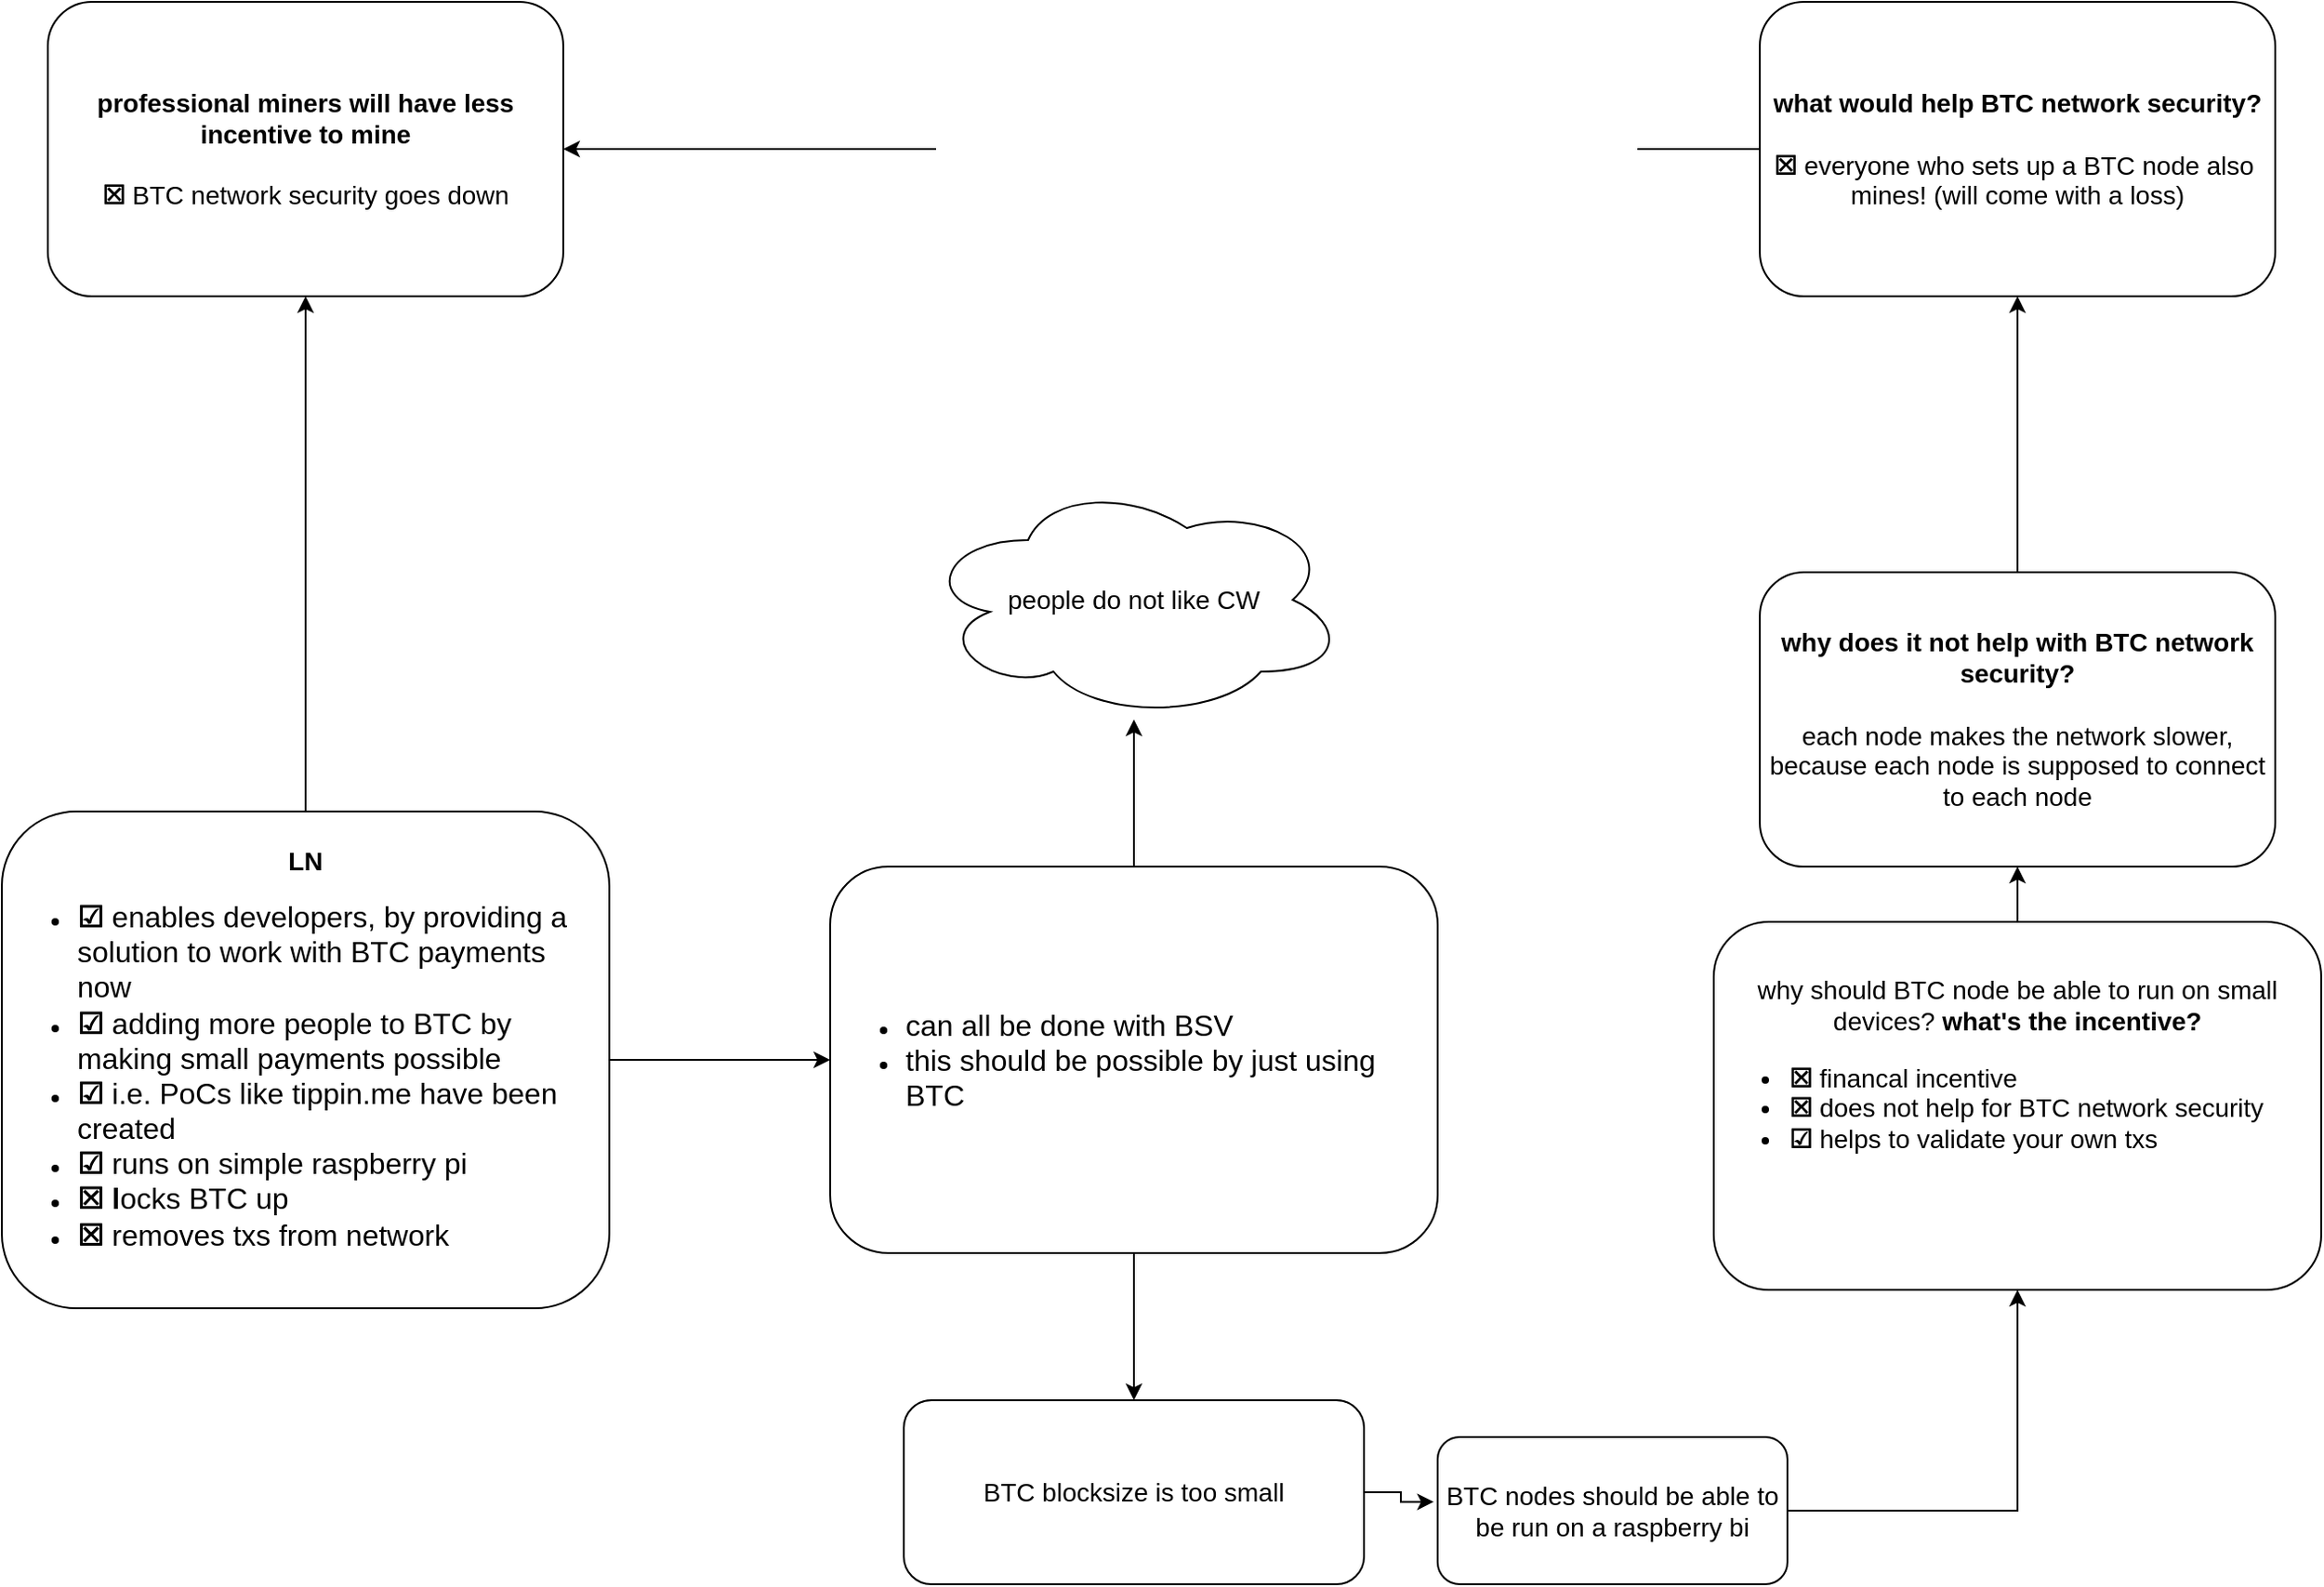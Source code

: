 <mxfile version="10.4.4" type="github"><diagram name="Page-1" id="74e2e168-ea6b-b213-b513-2b3c1d86103e"><mxGraphModel dx="1718" dy="1021" grid="1" gridSize="10" guides="1" tooltips="1" connect="1" arrows="1" fold="1" page="1" pageScale="1" pageWidth="1654" pageHeight="1169" background="#ffffff" math="0" shadow="0"><root><mxCell id="0"/><mxCell id="1" parent="0"/><mxCell id="lRgSQuYU0Uh43rlugHQE-3" style="edgeStyle=orthogonalEdgeStyle;rounded=0;orthogonalLoop=1;jettySize=auto;html=1;entryX=0;entryY=0.5;entryDx=0;entryDy=0;" edge="1" parent="1" source="lRgSQuYU0Uh43rlugHQE-1" target="lRgSQuYU0Uh43rlugHQE-2"><mxGeometry relative="1" as="geometry"/></mxCell><mxCell id="lRgSQuYU0Uh43rlugHQE-21" style="edgeStyle=orthogonalEdgeStyle;rounded=0;orthogonalLoop=1;jettySize=auto;html=1;entryX=0.5;entryY=1;entryDx=0;entryDy=0;" edge="1" parent="1" source="lRgSQuYU0Uh43rlugHQE-1" target="lRgSQuYU0Uh43rlugHQE-19"><mxGeometry relative="1" as="geometry"/></mxCell><mxCell id="lRgSQuYU0Uh43rlugHQE-1" value="&lt;div style=&quot;text-align: center&quot;&gt;&lt;span&gt;&lt;font style=&quot;font-size: 14px&quot;&gt;&lt;b&gt;LN&lt;/b&gt;&lt;/font&gt;&lt;/span&gt;&lt;/div&gt;&lt;div style=&quot;text-align: left&quot;&gt;&lt;ul&gt;&lt;li style=&quot;text-align: left&quot;&gt;&lt;font size=&quot;3&quot;&gt;&lt;b&gt;☑&amp;nbsp;&lt;/b&gt;enables developers, by providing a solution to work with BTC payments now&lt;/font&gt;&lt;/li&gt;&lt;li style=&quot;text-align: left&quot;&gt;&lt;font size=&quot;3&quot;&gt;&lt;b&gt;☑&amp;nbsp;&lt;/b&gt;adding more people to BTC by making small payments possible&lt;/font&gt;&lt;/li&gt;&lt;li style=&quot;text-align: left&quot;&gt;&lt;font size=&quot;3&quot;&gt;&lt;b&gt;☑&amp;nbsp;&lt;/b&gt;i.e. PoCs like tippin.me have been created&lt;/font&gt;&lt;/li&gt;&lt;li style=&quot;text-align: left&quot;&gt;&lt;font size=&quot;3&quot;&gt;&lt;b&gt;☑&amp;nbsp;&lt;/b&gt;runs on simple raspberry pi&lt;/font&gt;&lt;/li&gt;&lt;li style=&quot;text-align: left&quot;&gt;&lt;font size=&quot;3&quot;&gt;&lt;b&gt;☒ l&lt;/b&gt;ocks BTC up&lt;br&gt;&lt;/font&gt;&lt;/li&gt;&lt;li style=&quot;text-align: left&quot;&gt;&lt;font size=&quot;3&quot;&gt;&lt;b style=&quot;font-weight: bold&quot;&gt;☒ &lt;/b&gt;removes txs from network&lt;br&gt;&lt;/font&gt;&lt;/li&gt;&lt;/ul&gt;&lt;/div&gt;" style="rounded=1;whiteSpace=wrap;html=1;" vertex="1" parent="1"><mxGeometry x="60" y="710" width="330" height="270" as="geometry"/></mxCell><mxCell id="lRgSQuYU0Uh43rlugHQE-5" value="" style="edgeStyle=orthogonalEdgeStyle;rounded=0;orthogonalLoop=1;jettySize=auto;html=1;" edge="1" parent="1" source="lRgSQuYU0Uh43rlugHQE-2" target="lRgSQuYU0Uh43rlugHQE-4"><mxGeometry relative="1" as="geometry"/></mxCell><mxCell id="lRgSQuYU0Uh43rlugHQE-7" style="edgeStyle=orthogonalEdgeStyle;rounded=0;orthogonalLoop=1;jettySize=auto;html=1;entryX=0.5;entryY=0;entryDx=0;entryDy=0;" edge="1" parent="1" source="lRgSQuYU0Uh43rlugHQE-2" target="lRgSQuYU0Uh43rlugHQE-6"><mxGeometry relative="1" as="geometry"/></mxCell><mxCell id="lRgSQuYU0Uh43rlugHQE-2" value="&lt;div style=&quot;text-align: left&quot;&gt;&lt;ul&gt;&lt;li&gt;&lt;font size=&quot;3&quot;&gt;can all be done with BSV&lt;/font&gt;&lt;/li&gt;&lt;li&gt;&lt;font size=&quot;3&quot;&gt;this should be possible by just using BTC&lt;/font&gt;&lt;/li&gt;&lt;/ul&gt;&lt;/div&gt;" style="rounded=1;whiteSpace=wrap;html=1;" vertex="1" parent="1"><mxGeometry x="510" y="740" width="330" height="210" as="geometry"/></mxCell><mxCell id="lRgSQuYU0Uh43rlugHQE-4" value="&lt;font style=&quot;font-size: 14px&quot;&gt;people do not like CW&lt;/font&gt;" style="ellipse;shape=cloud;whiteSpace=wrap;html=1;" vertex="1" parent="1"><mxGeometry x="560" y="530" width="230" height="130" as="geometry"/></mxCell><mxCell id="lRgSQuYU0Uh43rlugHQE-9" style="edgeStyle=orthogonalEdgeStyle;rounded=0;orthogonalLoop=1;jettySize=auto;html=1;entryX=-0.011;entryY=0.44;entryDx=0;entryDy=0;entryPerimeter=0;" edge="1" parent="1" source="lRgSQuYU0Uh43rlugHQE-6" target="lRgSQuYU0Uh43rlugHQE-8"><mxGeometry relative="1" as="geometry"/></mxCell><mxCell id="lRgSQuYU0Uh43rlugHQE-6" value="&lt;font style=&quot;font-size: 14px&quot;&gt;BTC blocksize is too small&lt;/font&gt;" style="rounded=1;whiteSpace=wrap;html=1;" vertex="1" parent="1"><mxGeometry x="550" y="1030" width="250" height="100" as="geometry"/></mxCell><mxCell id="lRgSQuYU0Uh43rlugHQE-24" style="edgeStyle=orthogonalEdgeStyle;rounded=0;orthogonalLoop=1;jettySize=auto;html=1;entryX=0.5;entryY=1;entryDx=0;entryDy=0;exitX=1;exitY=0.5;exitDx=0;exitDy=0;" edge="1" parent="1" source="lRgSQuYU0Uh43rlugHQE-8" target="lRgSQuYU0Uh43rlugHQE-10"><mxGeometry relative="1" as="geometry"/></mxCell><mxCell id="lRgSQuYU0Uh43rlugHQE-8" value="&lt;font style=&quot;font-size: 14px&quot;&gt;BTC nodes should be able to be run on a raspberry bi&lt;/font&gt;" style="rounded=1;whiteSpace=wrap;html=1;" vertex="1" parent="1"><mxGeometry x="840" y="1050" width="190" height="80" as="geometry"/></mxCell><mxCell id="lRgSQuYU0Uh43rlugHQE-16" value="" style="edgeStyle=orthogonalEdgeStyle;rounded=0;orthogonalLoop=1;jettySize=auto;html=1;" edge="1" parent="1" source="lRgSQuYU0Uh43rlugHQE-10" target="lRgSQuYU0Uh43rlugHQE-15"><mxGeometry relative="1" as="geometry"/></mxCell><mxCell id="lRgSQuYU0Uh43rlugHQE-10" value="&lt;div style=&quot;text-align: center&quot;&gt;&lt;span style=&quot;font-size: 14px&quot;&gt;why should BTC node be able to run on small devices?&lt;/span&gt;&lt;b style=&quot;font-size: 14px&quot;&gt;&amp;nbsp;&lt;/b&gt;&lt;b&gt;&lt;div style=&quot;display: inline&quot;&gt;&lt;b&gt;&lt;font style=&quot;font-size: 14px&quot;&gt;what's the incentive?&lt;/font&gt;&lt;/b&gt;&lt;/div&gt;&lt;/b&gt;&lt;/div&gt;&lt;font style=&quot;font-size: 14px&quot;&gt;&lt;span&gt;&lt;div style=&quot;text-align: left&quot;&gt;&lt;ul&gt;&lt;li&gt;&lt;font style=&quot;font-size: 14px&quot;&gt;&lt;span&gt;&lt;div style=&quot;text-align: left&quot;&gt;&lt;span&gt;&lt;b&gt;&lt;span&gt;☒&lt;/span&gt;&lt;/b&gt;&lt;/span&gt;&lt;span&gt;&amp;nbsp;financal incentive&lt;/span&gt;&lt;/div&gt;&lt;/span&gt;&lt;/font&gt;&lt;/li&gt;&lt;li&gt;&lt;font style=&quot;font-size: 14px&quot;&gt;&lt;span&gt;&lt;div style=&quot;text-align: left&quot;&gt;&lt;span&gt;&lt;b&gt;☒&amp;nbsp;&lt;/b&gt;does not help for BTC network security&lt;/span&gt;&lt;/div&gt;&lt;/span&gt;&lt;/font&gt;&lt;/li&gt;&lt;li&gt;&lt;div style=&quot;text-align: left&quot;&gt;&lt;span&gt;&lt;b&gt;☑&lt;/b&gt; helps to validate your own txs&amp;nbsp;&lt;br&gt;&lt;/span&gt;&lt;/div&gt;&lt;/li&gt;&lt;/ul&gt;&lt;/div&gt;&lt;/span&gt;&lt;/font&gt;&lt;span&gt;&lt;b&gt;&lt;br&gt;&lt;/b&gt;&lt;/span&gt;&lt;span&gt;&lt;div&gt;&lt;b&gt;&lt;br&gt;&lt;/b&gt;&lt;/div&gt;&lt;/span&gt;" style="rounded=1;whiteSpace=wrap;html=1;" vertex="1" parent="1"><mxGeometry x="990" y="770" width="330" height="200" as="geometry"/></mxCell><mxCell id="lRgSQuYU0Uh43rlugHQE-18" value="" style="edgeStyle=orthogonalEdgeStyle;rounded=0;orthogonalLoop=1;jettySize=auto;html=1;" edge="1" parent="1" source="lRgSQuYU0Uh43rlugHQE-15" target="lRgSQuYU0Uh43rlugHQE-17"><mxGeometry relative="1" as="geometry"/></mxCell><mxCell id="lRgSQuYU0Uh43rlugHQE-15" value="&lt;font style=&quot;font-size: 14px&quot;&gt;&lt;b&gt;why does it not help with BTC network security?&lt;br&gt;&lt;/b&gt;&lt;br&gt;each node makes the network slower, because each node is supposed to connect to each node&lt;br&gt;&lt;/font&gt;" style="rounded=1;whiteSpace=wrap;html=1;" vertex="1" parent="1"><mxGeometry x="1015" y="580" width="280" height="160" as="geometry"/></mxCell><mxCell id="lRgSQuYU0Uh43rlugHQE-20" value="" style="edgeStyle=orthogonalEdgeStyle;rounded=0;orthogonalLoop=1;jettySize=auto;html=1;" edge="1" parent="1" source="lRgSQuYU0Uh43rlugHQE-17" target="lRgSQuYU0Uh43rlugHQE-19"><mxGeometry relative="1" as="geometry"/></mxCell><mxCell id="lRgSQuYU0Uh43rlugHQE-17" value="&lt;font style=&quot;font-size: 14px&quot;&gt;&lt;b&gt;what would help BTC network security?&lt;br&gt;&lt;/b&gt;&lt;br&gt;&lt;b&gt;☒&amp;nbsp;&lt;/b&gt;everyone who sets up a BTC node also&amp;nbsp; mines! (will come with a loss)&lt;br&gt;&lt;/font&gt;" style="rounded=1;whiteSpace=wrap;html=1;" vertex="1" parent="1"><mxGeometry x="1015" y="270" width="280" height="160" as="geometry"/></mxCell><mxCell id="lRgSQuYU0Uh43rlugHQE-19" value="&lt;font style=&quot;font-size: 14px&quot;&gt;&lt;b&gt;professional miners will have less incentive to mine&lt;/b&gt;&lt;br&gt;&lt;br&gt;&lt;b&gt;☒&amp;nbsp;&lt;/b&gt;BTC network security goes down&lt;br&gt;&lt;/font&gt;" style="rounded=1;whiteSpace=wrap;html=1;" vertex="1" parent="1"><mxGeometry x="85" y="270" width="280" height="160" as="geometry"/></mxCell></root></mxGraphModel></diagram></mxfile>